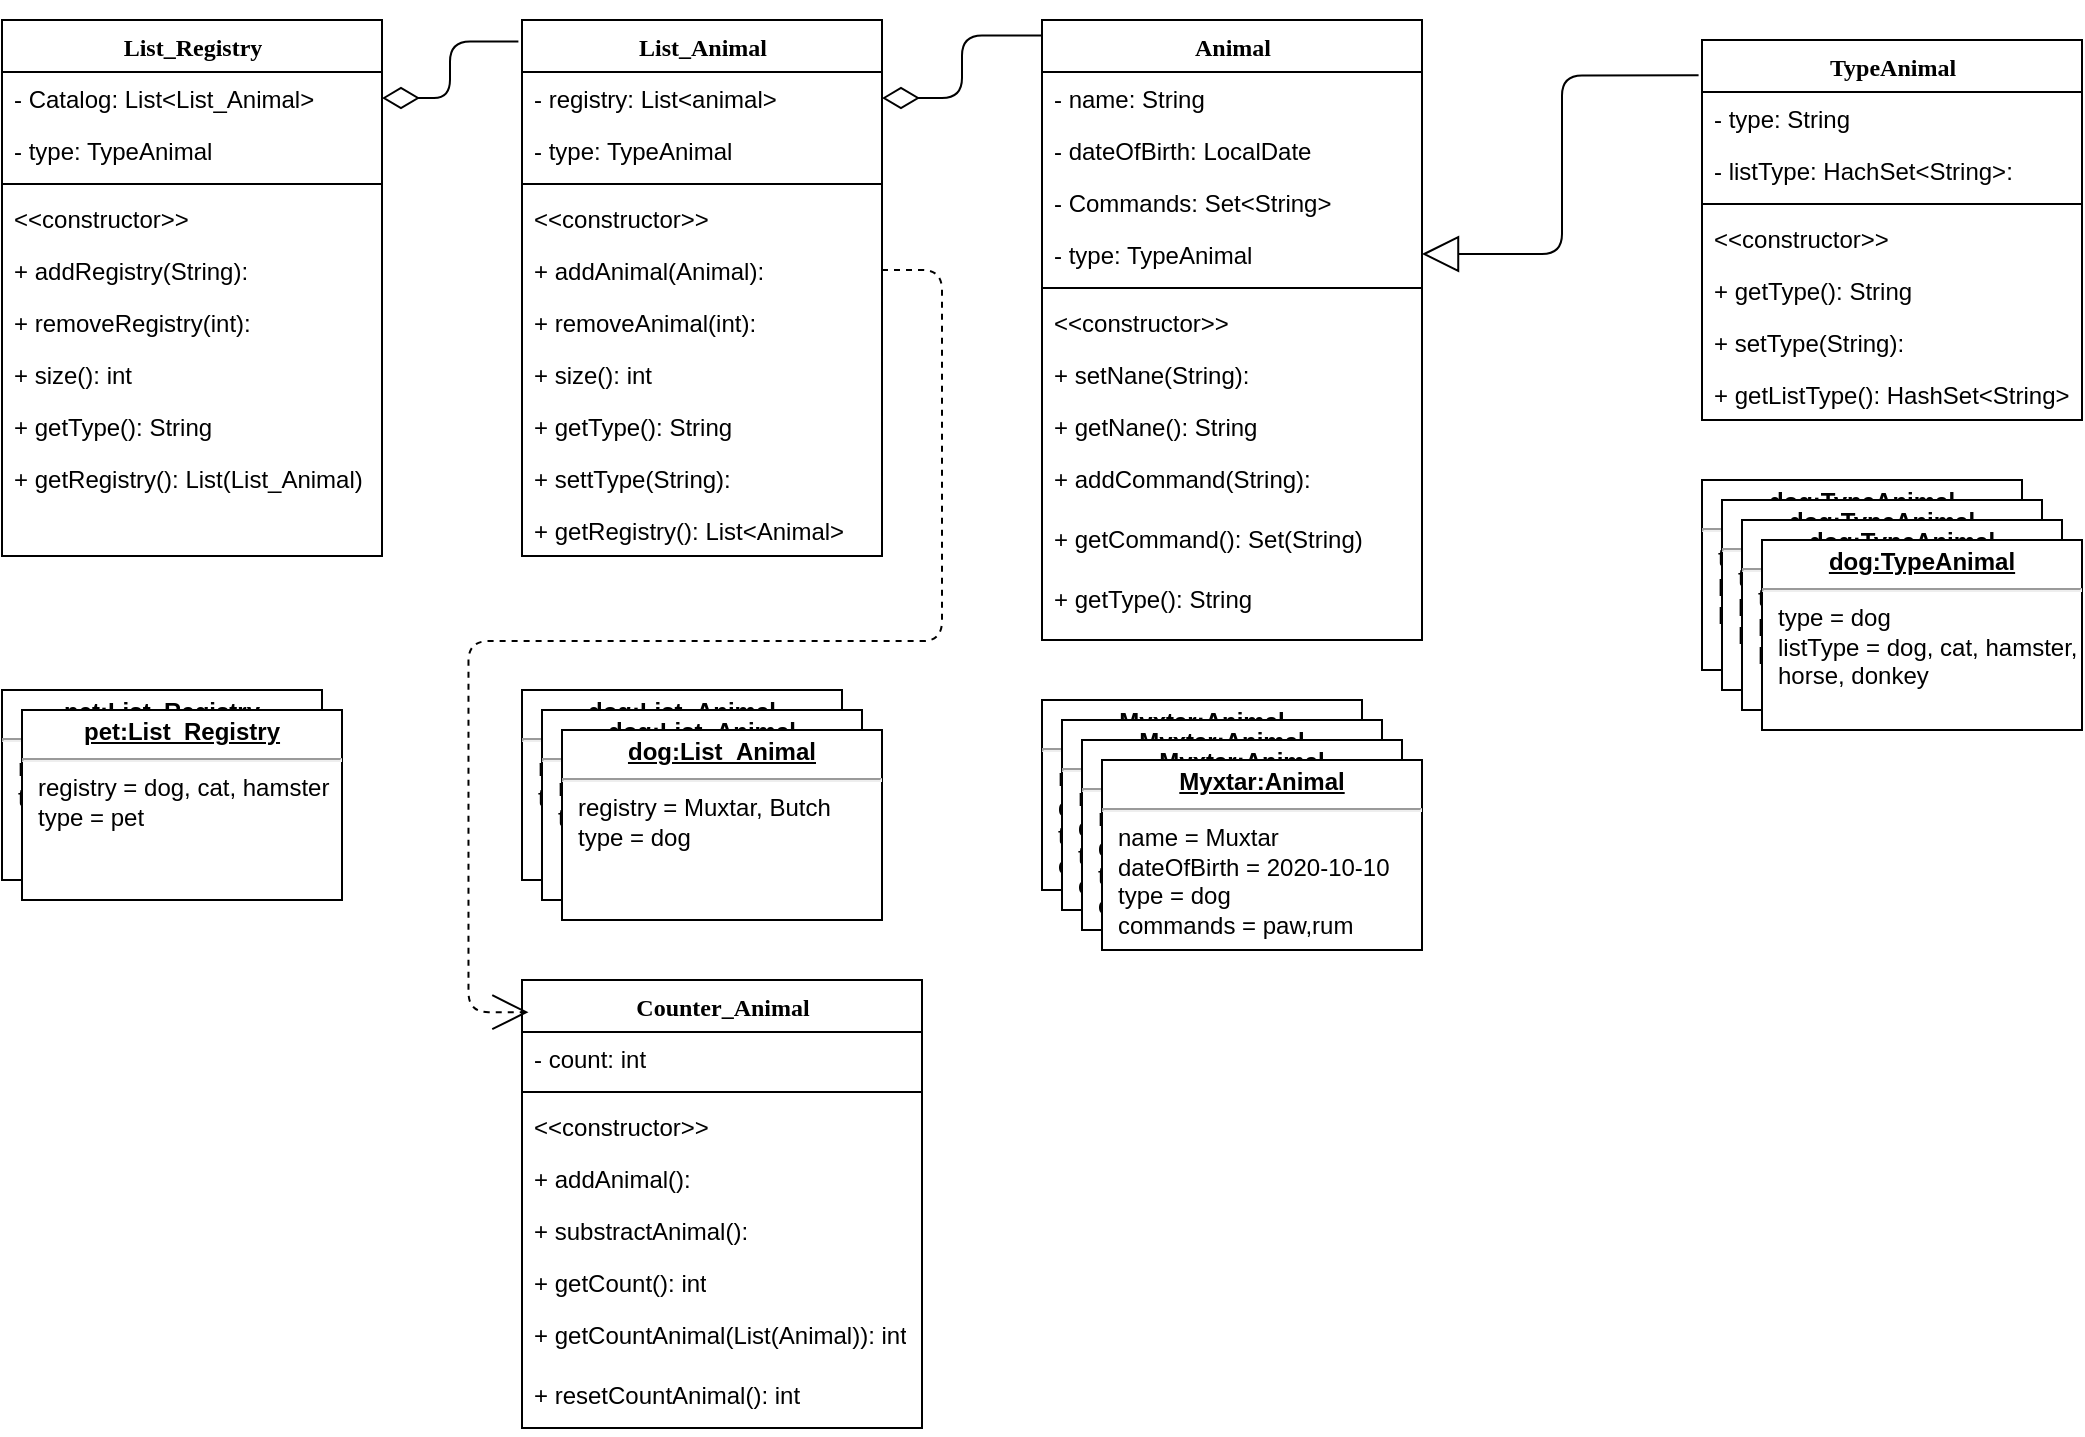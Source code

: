 <mxfile version="23.1.5" type="device">
  <diagram name="Page-1" id="9f46799a-70d6-7492-0946-bef42562c5a5">
    <mxGraphModel dx="1235" dy="740" grid="1" gridSize="10" guides="1" tooltips="1" connect="1" arrows="1" fold="1" page="1" pageScale="1" pageWidth="1100" pageHeight="850" background="none" math="0" shadow="0">
      <root>
        <mxCell id="0" />
        <mxCell id="1" parent="0" />
        <mxCell id="78961159f06e98e8-30" value="List_Animal" style="swimlane;html=1;fontStyle=1;align=center;verticalAlign=top;childLayout=stackLayout;horizontal=1;startSize=26;horizontalStack=0;resizeParent=1;resizeLast=0;collapsible=1;marginBottom=0;swimlaneFillColor=#ffffff;rounded=0;shadow=0;comic=0;labelBackgroundColor=none;strokeWidth=1;fillColor=none;fontFamily=Verdana;fontSize=12" parent="1" vertex="1">
          <mxGeometry x="300" y="40" width="180" height="268" as="geometry" />
        </mxCell>
        <mxCell id="78961159f06e98e8-31" value="- registry: List&amp;lt;animal&amp;gt;" style="text;html=1;strokeColor=none;fillColor=none;align=left;verticalAlign=top;spacingLeft=4;spacingRight=4;whiteSpace=wrap;overflow=hidden;rotatable=0;points=[[0,0.5],[1,0.5]];portConstraint=eastwest;" parent="78961159f06e98e8-30" vertex="1">
          <mxGeometry y="26" width="180" height="26" as="geometry" />
        </mxCell>
        <mxCell id="78961159f06e98e8-36" value="- type: TypeAnimal" style="text;html=1;strokeColor=none;fillColor=none;align=left;verticalAlign=top;spacingLeft=4;spacingRight=4;whiteSpace=wrap;overflow=hidden;rotatable=0;points=[[0,0.5],[1,0.5]];portConstraint=eastwest;" parent="78961159f06e98e8-30" vertex="1">
          <mxGeometry y="52" width="180" height="26" as="geometry" />
        </mxCell>
        <mxCell id="78961159f06e98e8-38" value="" style="line;html=1;strokeWidth=1;fillColor=none;align=left;verticalAlign=middle;spacingTop=-1;spacingLeft=3;spacingRight=3;rotatable=0;labelPosition=right;points=[];portConstraint=eastwest;" parent="78961159f06e98e8-30" vertex="1">
          <mxGeometry y="78" width="180" height="8" as="geometry" />
        </mxCell>
        <mxCell id="MH1Wg6121GcU4RUyZUyX-33" value="&amp;lt;&amp;lt;constructor&amp;gt;&amp;gt;" style="text;html=1;strokeColor=none;fillColor=none;align=left;verticalAlign=top;spacingLeft=4;spacingRight=4;whiteSpace=wrap;overflow=hidden;rotatable=0;points=[[0,0.5],[1,0.5]];portConstraint=eastwest;" parent="78961159f06e98e8-30" vertex="1">
          <mxGeometry y="86" width="180" height="26" as="geometry" />
        </mxCell>
        <mxCell id="78961159f06e98e8-39" value="+ addAnimal(Animal):&amp;nbsp;" style="text;html=1;strokeColor=none;fillColor=none;align=left;verticalAlign=top;spacingLeft=4;spacingRight=4;whiteSpace=wrap;overflow=hidden;rotatable=0;points=[[0,0.5],[1,0.5]];portConstraint=eastwest;" parent="78961159f06e98e8-30" vertex="1">
          <mxGeometry y="112" width="180" height="26" as="geometry" />
        </mxCell>
        <mxCell id="78961159f06e98e8-40" value="+ removeAnimal(int):&amp;nbsp;" style="text;html=1;strokeColor=none;fillColor=none;align=left;verticalAlign=top;spacingLeft=4;spacingRight=4;whiteSpace=wrap;overflow=hidden;rotatable=0;points=[[0,0.5],[1,0.5]];portConstraint=eastwest;" parent="78961159f06e98e8-30" vertex="1">
          <mxGeometry y="138" width="180" height="26" as="geometry" />
        </mxCell>
        <mxCell id="78961159f06e98e8-42" value="+ size(): int" style="text;html=1;strokeColor=none;fillColor=none;align=left;verticalAlign=top;spacingLeft=4;spacingRight=4;whiteSpace=wrap;overflow=hidden;rotatable=0;points=[[0,0.5],[1,0.5]];portConstraint=eastwest;" parent="78961159f06e98e8-30" vertex="1">
          <mxGeometry y="164" width="180" height="26" as="geometry" />
        </mxCell>
        <mxCell id="MH1Wg6121GcU4RUyZUyX-15" value="+ getType(): String" style="text;html=1;strokeColor=none;fillColor=none;align=left;verticalAlign=top;spacingLeft=4;spacingRight=4;whiteSpace=wrap;overflow=hidden;rotatable=0;points=[[0,0.5],[1,0.5]];portConstraint=eastwest;" parent="78961159f06e98e8-30" vertex="1">
          <mxGeometry y="190" width="180" height="26" as="geometry" />
        </mxCell>
        <mxCell id="MH1Wg6121GcU4RUyZUyX-55" value="+ settType(String):&amp;nbsp;" style="text;html=1;strokeColor=none;fillColor=none;align=left;verticalAlign=top;spacingLeft=4;spacingRight=4;whiteSpace=wrap;overflow=hidden;rotatable=0;points=[[0,0.5],[1,0.5]];portConstraint=eastwest;" parent="78961159f06e98e8-30" vertex="1">
          <mxGeometry y="216" width="180" height="26" as="geometry" />
        </mxCell>
        <mxCell id="MH1Wg6121GcU4RUyZUyX-16" value="+ getRegistry(): List&amp;lt;Animal&amp;gt;" style="text;html=1;strokeColor=none;fillColor=none;align=left;verticalAlign=top;spacingLeft=4;spacingRight=4;whiteSpace=wrap;overflow=hidden;rotatable=0;points=[[0,0.5],[1,0.5]];portConstraint=eastwest;" parent="78961159f06e98e8-30" vertex="1">
          <mxGeometry y="242" width="180" height="26" as="geometry" />
        </mxCell>
        <mxCell id="78961159f06e98e8-129" style="html=1;labelBackgroundColor=none;startFill=0;startSize=8;endArrow=open;endFill=0;endSize=16;fontFamily=Verdana;fontSize=12;dashed=1;exitX=1;exitY=0.5;exitDx=0;exitDy=0;edgeStyle=entityRelationEdgeStyle;" parent="1" source="78961159f06e98e8-39" edge="1">
          <mxGeometry relative="1" as="geometry">
            <mxPoint x="456.76" y="358.91" as="sourcePoint" />
            <mxPoint x="303.24" y="536.1" as="targetPoint" />
            <Array as="points">
              <mxPoint x="383.24" y="406.1" />
              <mxPoint x="373.24" y="406.1" />
            </Array>
          </mxGeometry>
        </mxCell>
        <mxCell id="78961159f06e98e8-56" value="Counter_Animal" style="swimlane;html=1;fontStyle=1;align=center;verticalAlign=top;childLayout=stackLayout;horizontal=1;startSize=26;horizontalStack=0;resizeParent=1;resizeLast=0;collapsible=1;marginBottom=0;swimlaneFillColor=#ffffff;rounded=0;shadow=0;comic=0;labelBackgroundColor=none;strokeWidth=1;fillColor=none;fontFamily=Verdana;fontSize=12" parent="1" vertex="1">
          <mxGeometry x="300" y="520" width="200" height="224" as="geometry" />
        </mxCell>
        <mxCell id="78961159f06e98e8-57" value="- count: int" style="text;html=1;strokeColor=none;fillColor=none;align=left;verticalAlign=top;spacingLeft=4;spacingRight=4;whiteSpace=wrap;overflow=hidden;rotatable=0;points=[[0,0.5],[1,0.5]];portConstraint=eastwest;" parent="78961159f06e98e8-56" vertex="1">
          <mxGeometry y="26" width="200" height="26" as="geometry" />
        </mxCell>
        <mxCell id="78961159f06e98e8-64" value="" style="line;html=1;strokeWidth=1;fillColor=none;align=left;verticalAlign=middle;spacingTop=-1;spacingLeft=3;spacingRight=3;rotatable=0;labelPosition=right;points=[];portConstraint=eastwest;" parent="78961159f06e98e8-56" vertex="1">
          <mxGeometry y="52" width="200" height="8" as="geometry" />
        </mxCell>
        <mxCell id="78961159f06e98e8-65" value="&amp;lt;&amp;lt;constructor&amp;gt;&amp;gt;" style="text;html=1;strokeColor=none;fillColor=none;align=left;verticalAlign=top;spacingLeft=4;spacingRight=4;whiteSpace=wrap;overflow=hidden;rotatable=0;points=[[0,0.5],[1,0.5]];portConstraint=eastwest;" parent="78961159f06e98e8-56" vertex="1">
          <mxGeometry y="60" width="200" height="26" as="geometry" />
        </mxCell>
        <mxCell id="MH1Wg6121GcU4RUyZUyX-35" value="+ addAnimal():&amp;nbsp;" style="text;html=1;strokeColor=none;fillColor=none;align=left;verticalAlign=top;spacingLeft=4;spacingRight=4;whiteSpace=wrap;overflow=hidden;rotatable=0;points=[[0,0.5],[1,0.5]];portConstraint=eastwest;" parent="78961159f06e98e8-56" vertex="1">
          <mxGeometry y="86" width="200" height="26" as="geometry" />
        </mxCell>
        <mxCell id="MH1Wg6121GcU4RUyZUyX-3" value="+ substractAnimal():&amp;nbsp;" style="text;html=1;strokeColor=none;fillColor=none;align=left;verticalAlign=top;spacingLeft=4;spacingRight=4;whiteSpace=wrap;overflow=hidden;rotatable=0;points=[[0,0.5],[1,0.5]];portConstraint=eastwest;" parent="78961159f06e98e8-56" vertex="1">
          <mxGeometry y="112" width="200" height="26" as="geometry" />
        </mxCell>
        <mxCell id="78961159f06e98e8-66" value="+ getCount(): int" style="text;html=1;strokeColor=none;fillColor=none;align=left;verticalAlign=top;spacingLeft=4;spacingRight=4;whiteSpace=wrap;overflow=hidden;rotatable=0;points=[[0,0.5],[1,0.5]];portConstraint=eastwest;" parent="78961159f06e98e8-56" vertex="1">
          <mxGeometry y="138" width="200" height="26" as="geometry" />
        </mxCell>
        <mxCell id="78961159f06e98e8-68" value="+ getCountAnimal(List(Animal)): int" style="text;html=1;strokeColor=none;fillColor=none;align=left;verticalAlign=top;spacingLeft=4;spacingRight=4;whiteSpace=wrap;overflow=hidden;rotatable=0;points=[[0,0.5],[1,0.5]];portConstraint=eastwest;" parent="78961159f06e98e8-56" vertex="1">
          <mxGeometry y="164" width="200" height="30" as="geometry" />
        </mxCell>
        <mxCell id="MH1Wg6121GcU4RUyZUyX-2" value="+ resetCountAnimal(): int" style="text;html=1;strokeColor=none;fillColor=none;align=left;verticalAlign=top;spacingLeft=4;spacingRight=4;whiteSpace=wrap;overflow=hidden;rotatable=0;points=[[0,0.5],[1,0.5]];portConstraint=eastwest;" parent="78961159f06e98e8-56" vertex="1">
          <mxGeometry y="194" width="200" height="30" as="geometry" />
        </mxCell>
        <mxCell id="78961159f06e98e8-127" style="edgeStyle=orthogonalEdgeStyle;html=1;labelBackgroundColor=none;startFill=0;startSize=8;endArrow=block;endFill=0;endSize=16;fontFamily=Verdana;fontSize=12;exitX=-0.009;exitY=0.093;exitDx=0;exitDy=0;entryX=1;entryY=0.5;entryDx=0;entryDy=0;exitPerimeter=0;" parent="1" source="MH1Wg6121GcU4RUyZUyX-36" target="fUNBcGnzT9NdFOyHv9Hl-10" edge="1">
          <mxGeometry relative="1" as="geometry">
            <mxPoint x="840" y="500" as="targetPoint" />
            <Array as="points">
              <mxPoint x="820" y="68" />
              <mxPoint x="820" y="157" />
            </Array>
          </mxGeometry>
        </mxCell>
        <mxCell id="fUNBcGnzT9NdFOyHv9Hl-1" value="Animal" style="swimlane;html=1;fontStyle=1;align=center;verticalAlign=top;childLayout=stackLayout;horizontal=1;startSize=26;horizontalStack=0;resizeParent=1;resizeLast=0;collapsible=1;marginBottom=0;swimlaneFillColor=#ffffff;rounded=0;shadow=0;comic=0;labelBackgroundColor=none;strokeWidth=1;fillColor=none;fontFamily=Verdana;fontSize=12" parent="1" vertex="1">
          <mxGeometry x="560" y="40" width="190" height="310" as="geometry" />
        </mxCell>
        <mxCell id="fUNBcGnzT9NdFOyHv9Hl-3" value="- name: String" style="text;html=1;strokeColor=none;fillColor=none;align=left;verticalAlign=top;spacingLeft=4;spacingRight=4;whiteSpace=wrap;overflow=hidden;rotatable=0;points=[[0,0.5],[1,0.5]];portConstraint=eastwest;" parent="fUNBcGnzT9NdFOyHv9Hl-1" vertex="1">
          <mxGeometry y="26" width="190" height="26" as="geometry" />
        </mxCell>
        <mxCell id="fUNBcGnzT9NdFOyHv9Hl-4" value="- dateOfBirth: LocalDate" style="text;html=1;strokeColor=none;fillColor=none;align=left;verticalAlign=top;spacingLeft=4;spacingRight=4;whiteSpace=wrap;overflow=hidden;rotatable=0;points=[[0,0.5],[1,0.5]];portConstraint=eastwest;" parent="fUNBcGnzT9NdFOyHv9Hl-1" vertex="1">
          <mxGeometry y="52" width="190" height="26" as="geometry" />
        </mxCell>
        <mxCell id="fUNBcGnzT9NdFOyHv9Hl-5" value="- Commands: Set&amp;lt;String&amp;gt;" style="text;html=1;strokeColor=none;fillColor=none;align=left;verticalAlign=top;spacingLeft=4;spacingRight=4;whiteSpace=wrap;overflow=hidden;rotatable=0;points=[[0,0.5],[1,0.5]];portConstraint=eastwest;" parent="fUNBcGnzT9NdFOyHv9Hl-1" vertex="1">
          <mxGeometry y="78" width="190" height="26" as="geometry" />
        </mxCell>
        <mxCell id="fUNBcGnzT9NdFOyHv9Hl-10" value="- type: TypeAnimal" style="text;html=1;strokeColor=none;fillColor=none;align=left;verticalAlign=top;spacingLeft=4;spacingRight=4;whiteSpace=wrap;overflow=hidden;rotatable=0;points=[[0,0.5],[1,0.5]];portConstraint=eastwest;" parent="fUNBcGnzT9NdFOyHv9Hl-1" vertex="1">
          <mxGeometry y="104" width="190" height="26" as="geometry" />
        </mxCell>
        <mxCell id="fUNBcGnzT9NdFOyHv9Hl-6" value="" style="line;html=1;strokeWidth=1;fillColor=none;align=left;verticalAlign=middle;spacingTop=-1;spacingLeft=3;spacingRight=3;rotatable=0;labelPosition=right;points=[];portConstraint=eastwest;" parent="fUNBcGnzT9NdFOyHv9Hl-1" vertex="1">
          <mxGeometry y="130" width="190" height="8" as="geometry" />
        </mxCell>
        <mxCell id="fUNBcGnzT9NdFOyHv9Hl-7" value="&amp;lt;&amp;lt;constructor&amp;gt;&amp;gt;" style="text;html=1;strokeColor=none;fillColor=none;align=left;verticalAlign=top;spacingLeft=4;spacingRight=4;whiteSpace=wrap;overflow=hidden;rotatable=0;points=[[0,0.5],[1,0.5]];portConstraint=eastwest;" parent="fUNBcGnzT9NdFOyHv9Hl-1" vertex="1">
          <mxGeometry y="138" width="190" height="26" as="geometry" />
        </mxCell>
        <mxCell id="MH1Wg6121GcU4RUyZUyX-34" value="+ setNane(String):&amp;nbsp;" style="text;html=1;strokeColor=none;fillColor=none;align=left;verticalAlign=top;spacingLeft=4;spacingRight=4;whiteSpace=wrap;overflow=hidden;rotatable=0;points=[[0,0.5],[1,0.5]];portConstraint=eastwest;" parent="fUNBcGnzT9NdFOyHv9Hl-1" vertex="1">
          <mxGeometry y="164" width="190" height="26" as="geometry" />
        </mxCell>
        <mxCell id="MH1Wg6121GcU4RUyZUyX-5" value="+ getNane(): String" style="text;html=1;strokeColor=none;fillColor=none;align=left;verticalAlign=top;spacingLeft=4;spacingRight=4;whiteSpace=wrap;overflow=hidden;rotatable=0;points=[[0,0.5],[1,0.5]];portConstraint=eastwest;" parent="fUNBcGnzT9NdFOyHv9Hl-1" vertex="1">
          <mxGeometry y="190" width="190" height="26" as="geometry" />
        </mxCell>
        <mxCell id="fUNBcGnzT9NdFOyHv9Hl-8" value="+ addCommand(String):" style="text;html=1;strokeColor=none;fillColor=none;align=left;verticalAlign=top;spacingLeft=4;spacingRight=4;whiteSpace=wrap;overflow=hidden;rotatable=0;points=[[0,0.5],[1,0.5]];portConstraint=eastwest;" parent="fUNBcGnzT9NdFOyHv9Hl-1" vertex="1">
          <mxGeometry y="216" width="190" height="30" as="geometry" />
        </mxCell>
        <mxCell id="fUNBcGnzT9NdFOyHv9Hl-11" value="+ getCommand(): Set(String)" style="text;html=1;strokeColor=none;fillColor=none;align=left;verticalAlign=top;spacingLeft=4;spacingRight=4;whiteSpace=wrap;overflow=hidden;rotatable=0;points=[[0,0.5],[1,0.5]];portConstraint=eastwest;" parent="fUNBcGnzT9NdFOyHv9Hl-1" vertex="1">
          <mxGeometry y="246" width="190" height="30" as="geometry" />
        </mxCell>
        <mxCell id="MH1Wg6121GcU4RUyZUyX-4" value="+ getType(): String&amp;nbsp;" style="text;html=1;strokeColor=none;fillColor=none;align=left;verticalAlign=top;spacingLeft=4;spacingRight=4;whiteSpace=wrap;overflow=hidden;rotatable=0;points=[[0,0.5],[1,0.5]];portConstraint=eastwest;" parent="fUNBcGnzT9NdFOyHv9Hl-1" vertex="1">
          <mxGeometry y="276" width="190" height="26" as="geometry" />
        </mxCell>
        <mxCell id="MH1Wg6121GcU4RUyZUyX-20" style="html=1;labelBackgroundColor=none;startFill=0;startSize=8;endArrow=diamondThin;endFill=0;endSize=16;fontFamily=Verdana;fontSize=12;exitX=0;exitY=0.025;exitDx=0;exitDy=0;entryX=1;entryY=0.5;entryDx=0;entryDy=0;exitPerimeter=0;edgeStyle=elbowEdgeStyle;" parent="1" source="fUNBcGnzT9NdFOyHv9Hl-1" target="78961159f06e98e8-31" edge="1">
          <mxGeometry relative="1" as="geometry">
            <mxPoint x="560" y="627" as="sourcePoint" />
            <mxPoint x="430" y="65" as="targetPoint" />
          </mxGeometry>
        </mxCell>
        <mxCell id="MH1Wg6121GcU4RUyZUyX-36" value="TypeAnimal" style="swimlane;html=1;fontStyle=1;align=center;verticalAlign=top;childLayout=stackLayout;horizontal=1;startSize=26;horizontalStack=0;resizeParent=1;resizeLast=0;collapsible=1;marginBottom=0;swimlaneFillColor=#ffffff;rounded=0;shadow=0;comic=0;labelBackgroundColor=none;strokeWidth=1;fillColor=none;fontFamily=Verdana;fontSize=12" parent="1" vertex="1">
          <mxGeometry x="890" y="50" width="190" height="190" as="geometry" />
        </mxCell>
        <mxCell id="MH1Wg6121GcU4RUyZUyX-37" value="- type: String" style="text;html=1;strokeColor=none;fillColor=none;align=left;verticalAlign=top;spacingLeft=4;spacingRight=4;whiteSpace=wrap;overflow=hidden;rotatable=0;points=[[0,0.5],[1,0.5]];portConstraint=eastwest;" parent="MH1Wg6121GcU4RUyZUyX-36" vertex="1">
          <mxGeometry y="26" width="190" height="26" as="geometry" />
        </mxCell>
        <mxCell id="MH1Wg6121GcU4RUyZUyX-38" value="- listType: HachSet&amp;lt;String&amp;gt;:" style="text;html=1;strokeColor=none;fillColor=none;align=left;verticalAlign=top;spacingLeft=4;spacingRight=4;whiteSpace=wrap;overflow=hidden;rotatable=0;points=[[0,0.5],[1,0.5]];portConstraint=eastwest;" parent="MH1Wg6121GcU4RUyZUyX-36" vertex="1">
          <mxGeometry y="52" width="190" height="26" as="geometry" />
        </mxCell>
        <mxCell id="MH1Wg6121GcU4RUyZUyX-39" value="" style="line;html=1;strokeWidth=1;fillColor=none;align=left;verticalAlign=middle;spacingTop=-1;spacingLeft=3;spacingRight=3;rotatable=0;labelPosition=right;points=[];portConstraint=eastwest;" parent="MH1Wg6121GcU4RUyZUyX-36" vertex="1">
          <mxGeometry y="78" width="190" height="8" as="geometry" />
        </mxCell>
        <mxCell id="MH1Wg6121GcU4RUyZUyX-40" value="&amp;lt;&amp;lt;constructor&amp;gt;&amp;gt;" style="text;html=1;strokeColor=none;fillColor=none;align=left;verticalAlign=top;spacingLeft=4;spacingRight=4;whiteSpace=wrap;overflow=hidden;rotatable=0;points=[[0,0.5],[1,0.5]];portConstraint=eastwest;" parent="MH1Wg6121GcU4RUyZUyX-36" vertex="1">
          <mxGeometry y="86" width="190" height="26" as="geometry" />
        </mxCell>
        <mxCell id="MH1Wg6121GcU4RUyZUyX-41" value="+ getType(): String&amp;nbsp;" style="text;html=1;strokeColor=none;fillColor=none;align=left;verticalAlign=top;spacingLeft=4;spacingRight=4;whiteSpace=wrap;overflow=hidden;rotatable=0;points=[[0,0.5],[1,0.5]];portConstraint=eastwest;" parent="MH1Wg6121GcU4RUyZUyX-36" vertex="1">
          <mxGeometry y="112" width="190" height="26" as="geometry" />
        </mxCell>
        <mxCell id="MH1Wg6121GcU4RUyZUyX-42" value="+ setType(String):&amp;nbsp;" style="text;html=1;strokeColor=none;fillColor=none;align=left;verticalAlign=top;spacingLeft=4;spacingRight=4;whiteSpace=wrap;overflow=hidden;rotatable=0;points=[[0,0.5],[1,0.5]];portConstraint=eastwest;" parent="MH1Wg6121GcU4RUyZUyX-36" vertex="1">
          <mxGeometry y="138" width="190" height="26" as="geometry" />
        </mxCell>
        <mxCell id="MH1Wg6121GcU4RUyZUyX-43" value="+ getListType(): HashSet&amp;lt;String&amp;gt;" style="text;html=1;strokeColor=none;fillColor=none;align=left;verticalAlign=top;spacingLeft=4;spacingRight=4;whiteSpace=wrap;overflow=hidden;rotatable=0;points=[[0,0.5],[1,0.5]];portConstraint=eastwest;" parent="MH1Wg6121GcU4RUyZUyX-36" vertex="1">
          <mxGeometry y="164" width="190" height="26" as="geometry" />
        </mxCell>
        <mxCell id="MH1Wg6121GcU4RUyZUyX-44" value="List_Registry" style="swimlane;html=1;fontStyle=1;align=center;verticalAlign=top;childLayout=stackLayout;horizontal=1;startSize=26;horizontalStack=0;resizeParent=1;resizeLast=0;collapsible=1;marginBottom=0;swimlaneFillColor=#ffffff;rounded=0;shadow=0;comic=0;labelBackgroundColor=none;strokeWidth=1;fillColor=none;fontFamily=Verdana;fontSize=12" parent="1" vertex="1">
          <mxGeometry x="40" y="40" width="190" height="268" as="geometry" />
        </mxCell>
        <mxCell id="MH1Wg6121GcU4RUyZUyX-45" value="- Catalog: List&amp;lt;List_Animal&amp;gt;" style="text;html=1;strokeColor=none;fillColor=none;align=left;verticalAlign=top;spacingLeft=4;spacingRight=4;whiteSpace=wrap;overflow=hidden;rotatable=0;points=[[0,0.5],[1,0.5]];portConstraint=eastwest;" parent="MH1Wg6121GcU4RUyZUyX-44" vertex="1">
          <mxGeometry y="26" width="190" height="26" as="geometry" />
        </mxCell>
        <mxCell id="MH1Wg6121GcU4RUyZUyX-46" value="- type: TypeAnimal" style="text;html=1;strokeColor=none;fillColor=none;align=left;verticalAlign=top;spacingLeft=4;spacingRight=4;whiteSpace=wrap;overflow=hidden;rotatable=0;points=[[0,0.5],[1,0.5]];portConstraint=eastwest;" parent="MH1Wg6121GcU4RUyZUyX-44" vertex="1">
          <mxGeometry y="52" width="190" height="26" as="geometry" />
        </mxCell>
        <mxCell id="MH1Wg6121GcU4RUyZUyX-48" value="" style="line;html=1;strokeWidth=1;fillColor=none;align=left;verticalAlign=middle;spacingTop=-1;spacingLeft=3;spacingRight=3;rotatable=0;labelPosition=right;points=[];portConstraint=eastwest;" parent="MH1Wg6121GcU4RUyZUyX-44" vertex="1">
          <mxGeometry y="78" width="190" height="8" as="geometry" />
        </mxCell>
        <mxCell id="MH1Wg6121GcU4RUyZUyX-49" value="&amp;lt;&amp;lt;constructor&amp;gt;&amp;gt;" style="text;html=1;strokeColor=none;fillColor=none;align=left;verticalAlign=top;spacingLeft=4;spacingRight=4;whiteSpace=wrap;overflow=hidden;rotatable=0;points=[[0,0.5],[1,0.5]];portConstraint=eastwest;" parent="MH1Wg6121GcU4RUyZUyX-44" vertex="1">
          <mxGeometry y="86" width="190" height="26" as="geometry" />
        </mxCell>
        <mxCell id="MH1Wg6121GcU4RUyZUyX-50" value="+ addRegistry(String):&amp;nbsp;" style="text;html=1;strokeColor=none;fillColor=none;align=left;verticalAlign=top;spacingLeft=4;spacingRight=4;whiteSpace=wrap;overflow=hidden;rotatable=0;points=[[0,0.5],[1,0.5]];portConstraint=eastwest;" parent="MH1Wg6121GcU4RUyZUyX-44" vertex="1">
          <mxGeometry y="112" width="190" height="26" as="geometry" />
        </mxCell>
        <mxCell id="MH1Wg6121GcU4RUyZUyX-51" value="+ removeRegistry(int):&amp;nbsp;" style="text;html=1;strokeColor=none;fillColor=none;align=left;verticalAlign=top;spacingLeft=4;spacingRight=4;whiteSpace=wrap;overflow=hidden;rotatable=0;points=[[0,0.5],[1,0.5]];portConstraint=eastwest;" parent="MH1Wg6121GcU4RUyZUyX-44" vertex="1">
          <mxGeometry y="138" width="190" height="26" as="geometry" />
        </mxCell>
        <mxCell id="MH1Wg6121GcU4RUyZUyX-52" value="+ size(): int" style="text;html=1;strokeColor=none;fillColor=none;align=left;verticalAlign=top;spacingLeft=4;spacingRight=4;whiteSpace=wrap;overflow=hidden;rotatable=0;points=[[0,0.5],[1,0.5]];portConstraint=eastwest;" parent="MH1Wg6121GcU4RUyZUyX-44" vertex="1">
          <mxGeometry y="164" width="190" height="26" as="geometry" />
        </mxCell>
        <mxCell id="MH1Wg6121GcU4RUyZUyX-53" value="+ getType(): String" style="text;html=1;strokeColor=none;fillColor=none;align=left;verticalAlign=top;spacingLeft=4;spacingRight=4;whiteSpace=wrap;overflow=hidden;rotatable=0;points=[[0,0.5],[1,0.5]];portConstraint=eastwest;" parent="MH1Wg6121GcU4RUyZUyX-44" vertex="1">
          <mxGeometry y="190" width="190" height="26" as="geometry" />
        </mxCell>
        <mxCell id="MH1Wg6121GcU4RUyZUyX-54" value="+ getRegistry(): List(List_Animal)" style="text;html=1;strokeColor=none;fillColor=none;align=left;verticalAlign=top;spacingLeft=4;spacingRight=4;whiteSpace=wrap;overflow=hidden;rotatable=0;points=[[0,0.5],[1,0.5]];portConstraint=eastwest;" parent="MH1Wg6121GcU4RUyZUyX-44" vertex="1">
          <mxGeometry y="216" width="190" height="26" as="geometry" />
        </mxCell>
        <mxCell id="MH1Wg6121GcU4RUyZUyX-56" style="html=1;labelBackgroundColor=none;startFill=0;startSize=8;endArrow=diamondThin;endFill=0;endSize=16;fontFamily=Verdana;fontSize=12;entryX=1;entryY=0.5;entryDx=0;entryDy=0;edgeStyle=elbowEdgeStyle;exitX=-0.01;exitY=0.04;exitDx=0;exitDy=0;exitPerimeter=0;" parent="1" source="78961159f06e98e8-30" target="MH1Wg6121GcU4RUyZUyX-45" edge="1">
          <mxGeometry relative="1" as="geometry">
            <mxPoint x="290" y="50" as="sourcePoint" />
            <mxPoint x="220" y="50" as="targetPoint" />
          </mxGeometry>
        </mxCell>
        <mxCell id="AuCpSGg-RLgzaN1Hfg6p-2" value="&lt;p style=&quot;margin:0px;margin-top:4px;text-align:center;text-decoration:underline;&quot;&gt;&lt;b&gt;Myxtar:Animal&lt;/b&gt;&lt;/p&gt;&lt;hr&gt;&lt;p style=&quot;margin:0px;margin-left:8px;&quot;&gt;name = Muxtar&lt;br&gt;dateOfBirth&amp;nbsp;= 2020-10-10&lt;br&gt;type = dog&lt;/p&gt;&lt;p style=&quot;margin:0px;margin-left:8px;&quot;&gt;commands = paw,rum&lt;/p&gt;" style="verticalAlign=top;align=left;overflow=fill;html=1;whiteSpace=wrap;" vertex="1" parent="1">
          <mxGeometry x="560" y="380" width="160" height="95" as="geometry" />
        </mxCell>
        <mxCell id="AuCpSGg-RLgzaN1Hfg6p-3" value="&lt;p style=&quot;margin:0px;margin-top:4px;text-align:center;text-decoration:underline;&quot;&gt;&lt;b&gt;Myxtar:Animal&lt;/b&gt;&lt;/p&gt;&lt;hr&gt;&lt;p style=&quot;margin:0px;margin-left:8px;&quot;&gt;name = Muxtar&lt;br&gt;dateOfBirth&amp;nbsp;= 2020-10-10&lt;br&gt;type = dog&lt;/p&gt;&lt;p style=&quot;margin:0px;margin-left:8px;&quot;&gt;commands = paw,rum&lt;/p&gt;" style="verticalAlign=top;align=left;overflow=fill;html=1;whiteSpace=wrap;" vertex="1" parent="1">
          <mxGeometry x="570" y="390" width="160" height="95" as="geometry" />
        </mxCell>
        <mxCell id="AuCpSGg-RLgzaN1Hfg6p-4" value="&lt;p style=&quot;margin:0px;margin-top:4px;text-align:center;text-decoration:underline;&quot;&gt;&lt;b&gt;Myxtar:Animal&lt;/b&gt;&lt;/p&gt;&lt;hr&gt;&lt;p style=&quot;margin:0px;margin-left:8px;&quot;&gt;name = Muxtar&lt;br&gt;dateOfBirth&amp;nbsp;= 2020-10-10&lt;br&gt;type = dog&lt;/p&gt;&lt;p style=&quot;margin:0px;margin-left:8px;&quot;&gt;commands = paw,rum&lt;/p&gt;" style="verticalAlign=top;align=left;overflow=fill;html=1;whiteSpace=wrap;" vertex="1" parent="1">
          <mxGeometry x="580" y="400" width="160" height="95" as="geometry" />
        </mxCell>
        <mxCell id="AuCpSGg-RLgzaN1Hfg6p-5" value="&lt;p style=&quot;margin:0px;margin-top:4px;text-align:center;text-decoration:underline;&quot;&gt;&lt;b&gt;Myxtar:Animal&lt;/b&gt;&lt;/p&gt;&lt;hr&gt;&lt;p style=&quot;margin:0px;margin-left:8px;&quot;&gt;name = Muxtar&lt;br&gt;dateOfBirth&amp;nbsp;= 2020-10-10&lt;br&gt;type = dog&lt;/p&gt;&lt;p style=&quot;margin:0px;margin-left:8px;&quot;&gt;commands = paw,rum&lt;/p&gt;" style="verticalAlign=top;align=left;overflow=fill;html=1;whiteSpace=wrap;" vertex="1" parent="1">
          <mxGeometry x="590" y="410" width="160" height="95" as="geometry" />
        </mxCell>
        <mxCell id="AuCpSGg-RLgzaN1Hfg6p-6" value="&lt;p style=&quot;margin:0px;margin-top:4px;text-align:center;text-decoration:underline;&quot;&gt;&lt;b&gt;dog:TypeAnimal&lt;/b&gt;&lt;/p&gt;&lt;hr&gt;&lt;p style=&quot;margin:0px;margin-left:8px;&quot;&gt;type = dog&lt;br&gt;listtype = dog, cat, hamster, horse, donkey&lt;/p&gt;" style="verticalAlign=top;align=left;overflow=fill;html=1;whiteSpace=wrap;" vertex="1" parent="1">
          <mxGeometry x="890" y="270" width="160" height="95" as="geometry" />
        </mxCell>
        <mxCell id="AuCpSGg-RLgzaN1Hfg6p-7" value="&lt;p style=&quot;margin:0px;margin-top:4px;text-align:center;text-decoration:underline;&quot;&gt;&lt;b&gt;dog:TypeAnimal&lt;/b&gt;&lt;/p&gt;&lt;hr&gt;&lt;p style=&quot;margin:0px;margin-left:8px;&quot;&gt;type = dog&lt;br&gt;listtype = dog, cat, hamster, horse, donkey&lt;/p&gt;" style="verticalAlign=top;align=left;overflow=fill;html=1;whiteSpace=wrap;" vertex="1" parent="1">
          <mxGeometry x="900" y="280" width="160" height="95" as="geometry" />
        </mxCell>
        <mxCell id="AuCpSGg-RLgzaN1Hfg6p-8" value="&lt;p style=&quot;margin:0px;margin-top:4px;text-align:center;text-decoration:underline;&quot;&gt;&lt;b&gt;dog:TypeAnimal&lt;/b&gt;&lt;/p&gt;&lt;hr&gt;&lt;p style=&quot;margin:0px;margin-left:8px;&quot;&gt;type = dog&lt;br&gt;listtype = dog, cat, hamster, horse, donkey&lt;/p&gt;" style="verticalAlign=top;align=left;overflow=fill;html=1;whiteSpace=wrap;" vertex="1" parent="1">
          <mxGeometry x="910" y="290" width="160" height="95" as="geometry" />
        </mxCell>
        <mxCell id="AuCpSGg-RLgzaN1Hfg6p-9" value="&lt;p style=&quot;margin:0px;margin-top:4px;text-align:center;text-decoration:underline;&quot;&gt;&lt;b&gt;dog:TypeAnimal&lt;/b&gt;&lt;/p&gt;&lt;hr&gt;&lt;p style=&quot;margin:0px;margin-left:8px;&quot;&gt;type = dog&lt;br&gt;listType = dog, cat, hamster, horse, donkey&lt;/p&gt;" style="verticalAlign=top;align=left;overflow=fill;html=1;whiteSpace=wrap;" vertex="1" parent="1">
          <mxGeometry x="920" y="300" width="160" height="95" as="geometry" />
        </mxCell>
        <mxCell id="AuCpSGg-RLgzaN1Hfg6p-10" value="&lt;p style=&quot;margin:0px;margin-top:4px;text-align:center;text-decoration:underline;&quot;&gt;&lt;b&gt;dog:List_Animal&lt;/b&gt;&lt;/p&gt;&lt;hr&gt;&lt;p style=&quot;margin:0px;margin-left:8px;&quot;&gt;registry = Muxtar, Butch&lt;br&gt;type = dog&lt;/p&gt;" style="verticalAlign=top;align=left;overflow=fill;html=1;whiteSpace=wrap;" vertex="1" parent="1">
          <mxGeometry x="300" y="375" width="160" height="95" as="geometry" />
        </mxCell>
        <mxCell id="AuCpSGg-RLgzaN1Hfg6p-11" value="&lt;p style=&quot;margin:0px;margin-top:4px;text-align:center;text-decoration:underline;&quot;&gt;&lt;b&gt;dog:List_Animal&lt;/b&gt;&lt;/p&gt;&lt;hr&gt;&lt;p style=&quot;margin:0px;margin-left:8px;&quot;&gt;registry = Muxtar, Butch&lt;br&gt;type = dog&lt;/p&gt;" style="verticalAlign=top;align=left;overflow=fill;html=1;whiteSpace=wrap;" vertex="1" parent="1">
          <mxGeometry x="310" y="385" width="160" height="95" as="geometry" />
        </mxCell>
        <mxCell id="AuCpSGg-RLgzaN1Hfg6p-12" value="&lt;p style=&quot;margin:0px;margin-top:4px;text-align:center;text-decoration:underline;&quot;&gt;&lt;b&gt;dog:List_Animal&lt;/b&gt;&lt;/p&gt;&lt;hr&gt;&lt;p style=&quot;margin:0px;margin-left:8px;&quot;&gt;registry = Muxtar, Butch&lt;br&gt;type = dog&lt;/p&gt;" style="verticalAlign=top;align=left;overflow=fill;html=1;whiteSpace=wrap;" vertex="1" parent="1">
          <mxGeometry x="320" y="395" width="160" height="95" as="geometry" />
        </mxCell>
        <mxCell id="AuCpSGg-RLgzaN1Hfg6p-13" value="&lt;p style=&quot;margin:0px;margin-top:4px;text-align:center;text-decoration:underline;&quot;&gt;&lt;b&gt;pet:List_Registry&lt;/b&gt;&lt;/p&gt;&lt;hr&gt;&lt;p style=&quot;margin:0px;margin-left:8px;&quot;&gt;registry = dog, cat, hamster&lt;br&gt;type = pet&lt;/p&gt;" style="verticalAlign=top;align=left;overflow=fill;html=1;whiteSpace=wrap;" vertex="1" parent="1">
          <mxGeometry x="40" y="375" width="160" height="95" as="geometry" />
        </mxCell>
        <mxCell id="AuCpSGg-RLgzaN1Hfg6p-14" value="&lt;p style=&quot;margin:0px;margin-top:4px;text-align:center;text-decoration:underline;&quot;&gt;&lt;b&gt;pet:List_Registry&lt;/b&gt;&lt;/p&gt;&lt;hr&gt;&lt;p style=&quot;margin:0px;margin-left:8px;&quot;&gt;registry = dog, cat, hamster&lt;br&gt;type = pet&lt;/p&gt;" style="verticalAlign=top;align=left;overflow=fill;html=1;whiteSpace=wrap;" vertex="1" parent="1">
          <mxGeometry x="50" y="385" width="160" height="95" as="geometry" />
        </mxCell>
      </root>
    </mxGraphModel>
  </diagram>
</mxfile>

